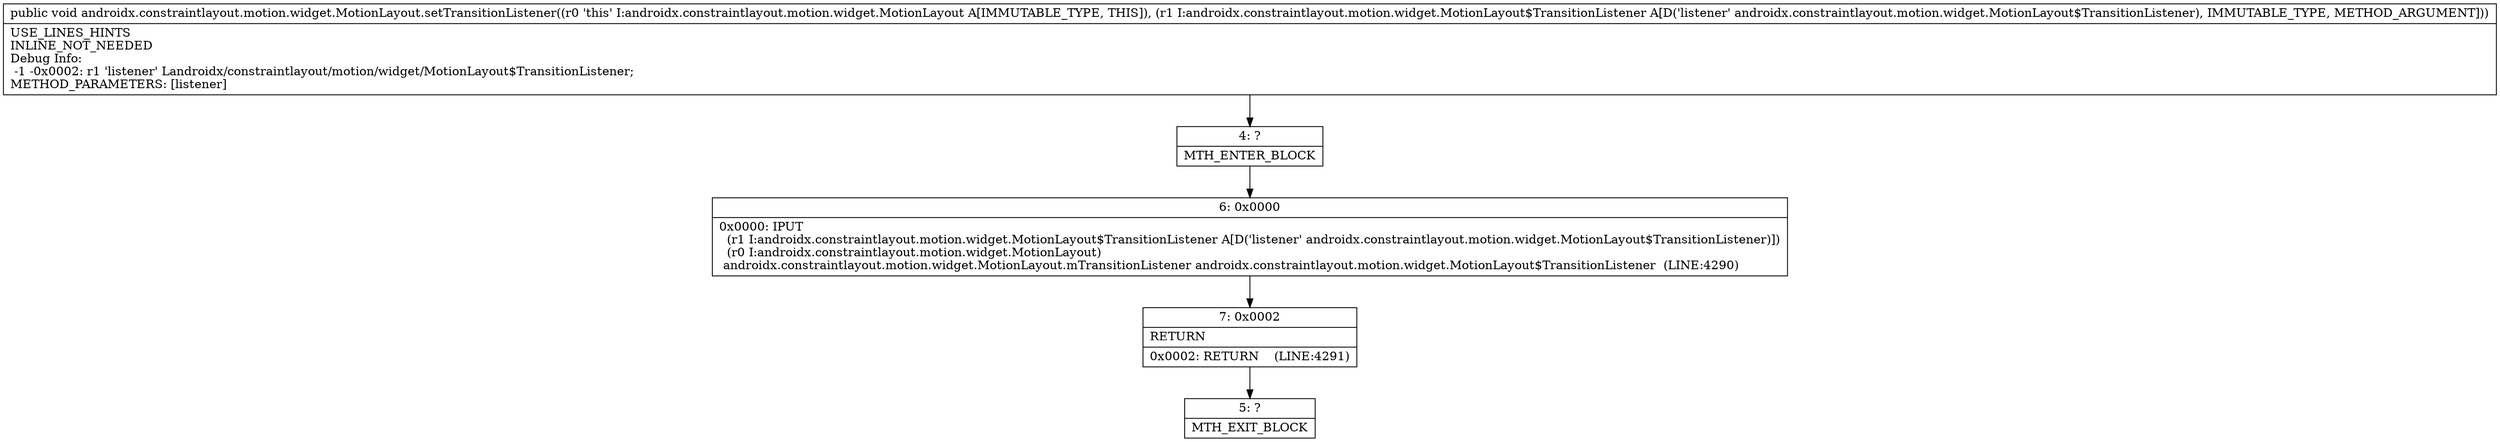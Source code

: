 digraph "CFG forandroidx.constraintlayout.motion.widget.MotionLayout.setTransitionListener(Landroidx\/constraintlayout\/motion\/widget\/MotionLayout$TransitionListener;)V" {
Node_4 [shape=record,label="{4\:\ ?|MTH_ENTER_BLOCK\l}"];
Node_6 [shape=record,label="{6\:\ 0x0000|0x0000: IPUT  \l  (r1 I:androidx.constraintlayout.motion.widget.MotionLayout$TransitionListener A[D('listener' androidx.constraintlayout.motion.widget.MotionLayout$TransitionListener)])\l  (r0 I:androidx.constraintlayout.motion.widget.MotionLayout)\l androidx.constraintlayout.motion.widget.MotionLayout.mTransitionListener androidx.constraintlayout.motion.widget.MotionLayout$TransitionListener  (LINE:4290)\l}"];
Node_7 [shape=record,label="{7\:\ 0x0002|RETURN\l|0x0002: RETURN    (LINE:4291)\l}"];
Node_5 [shape=record,label="{5\:\ ?|MTH_EXIT_BLOCK\l}"];
MethodNode[shape=record,label="{public void androidx.constraintlayout.motion.widget.MotionLayout.setTransitionListener((r0 'this' I:androidx.constraintlayout.motion.widget.MotionLayout A[IMMUTABLE_TYPE, THIS]), (r1 I:androidx.constraintlayout.motion.widget.MotionLayout$TransitionListener A[D('listener' androidx.constraintlayout.motion.widget.MotionLayout$TransitionListener), IMMUTABLE_TYPE, METHOD_ARGUMENT]))  | USE_LINES_HINTS\lINLINE_NOT_NEEDED\lDebug Info:\l  \-1 \-0x0002: r1 'listener' Landroidx\/constraintlayout\/motion\/widget\/MotionLayout$TransitionListener;\lMETHOD_PARAMETERS: [listener]\l}"];
MethodNode -> Node_4;Node_4 -> Node_6;
Node_6 -> Node_7;
Node_7 -> Node_5;
}

